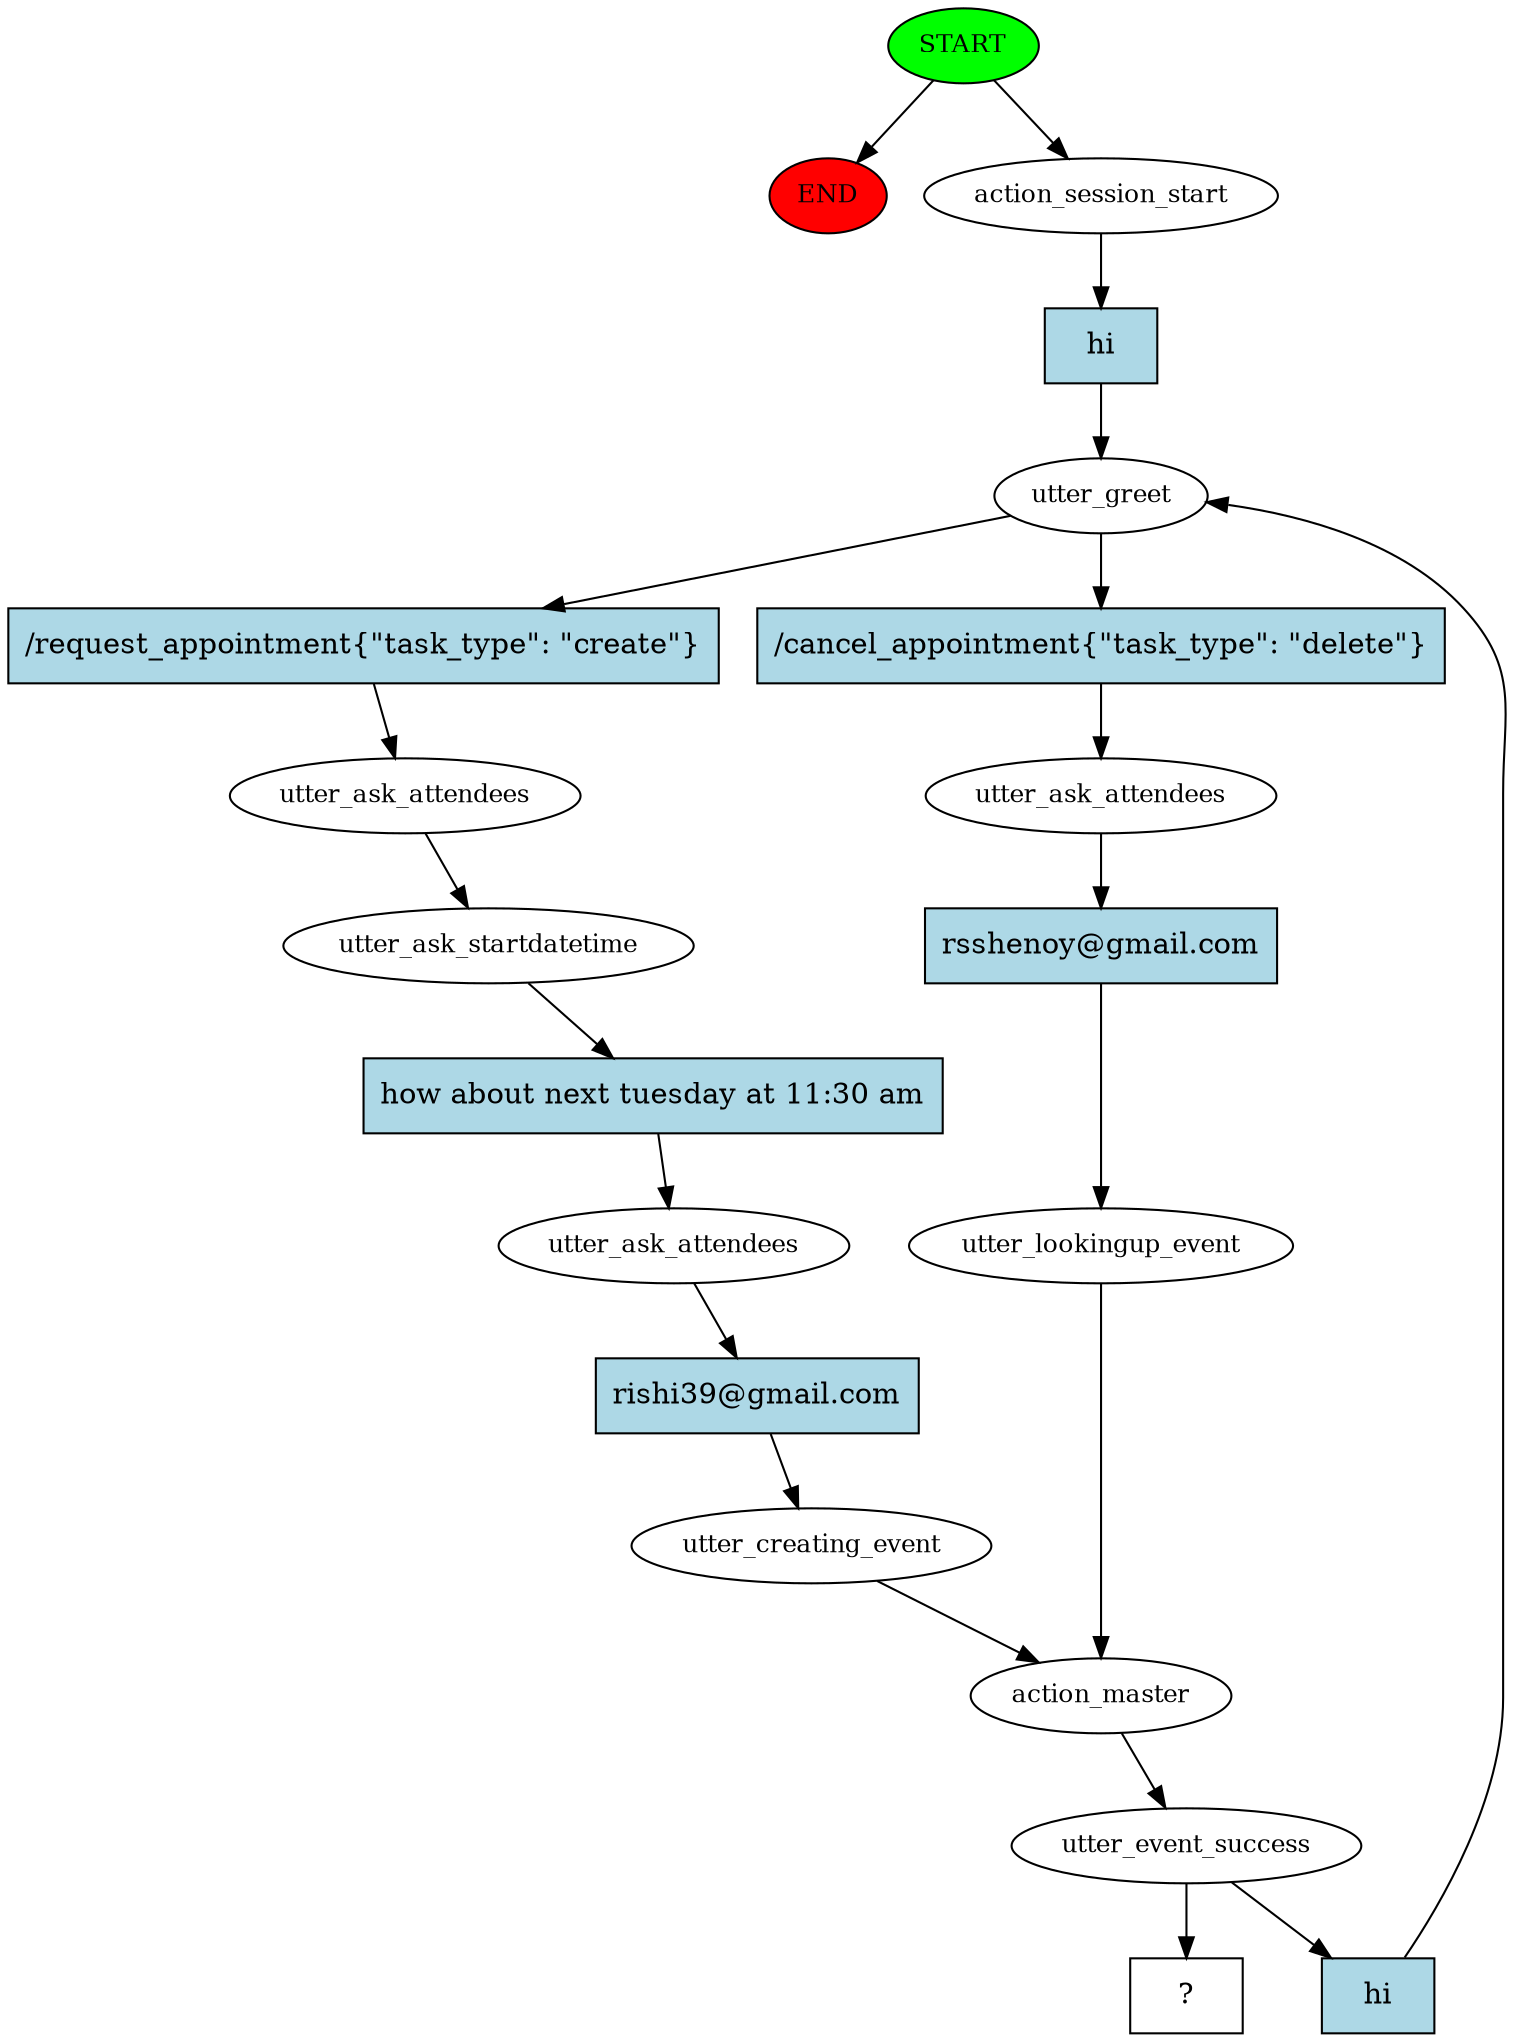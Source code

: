 digraph  {
0 [class="start active", fillcolor=green, fontsize=12, label=START, style=filled];
"-1" [class=end, fillcolor=red, fontsize=12, label=END, style=filled];
1 [class=active, fontsize=12, label=action_session_start];
2 [class=active, fontsize=12, label=utter_greet];
3 [class=active, fontsize=12, label=utter_ask_attendees];
4 [class=active, fontsize=12, label=utter_ask_startdatetime];
5 [class=active, fontsize=12, label=utter_ask_attendees];
6 [class=active, fontsize=12, label=utter_creating_event];
7 [class=active, fontsize=12, label=action_master];
8 [class=active, fontsize=12, label=utter_event_success];
10 [class=active, fontsize=12, label=utter_ask_attendees];
11 [class=active, fontsize=12, label=utter_lookingup_event];
14 [class="intent dashed active", label="  ?  ", shape=rect];
15 [class="intent active", fillcolor=lightblue, label=hi, shape=rect, style=filled];
16 [class="intent active", fillcolor=lightblue, label="/request_appointment{\"task_type\": \"create\"}", shape=rect, style=filled];
17 [class="intent active", fillcolor=lightblue, label="/cancel_appointment{\"task_type\": \"delete\"}", shape=rect, style=filled];
18 [class="intent active", fillcolor=lightblue, label="how about next tuesday at 11:30 am", shape=rect, style=filled];
19 [class="intent active", fillcolor=lightblue, label="rishi39@gmail.com", shape=rect, style=filled];
20 [class="intent active", fillcolor=lightblue, label=hi, shape=rect, style=filled];
21 [class="intent active", fillcolor=lightblue, label="rsshenoy@gmail.com", shape=rect, style=filled];
0 -> "-1"  [class="", key=NONE, label=""];
0 -> 1  [class=active, key=NONE, label=""];
1 -> 15  [class=active, key=0];
2 -> 16  [class=active, key=0];
2 -> 17  [class=active, key=0];
3 -> 4  [class=active, key=NONE, label=""];
4 -> 18  [class=active, key=0];
5 -> 19  [class=active, key=0];
6 -> 7  [class=active, key=NONE, label=""];
7 -> 8  [class=active, key=NONE, label=""];
8 -> 14  [class=active, key=NONE, label=""];
8 -> 20  [class=active, key=0];
10 -> 21  [class=active, key=0];
11 -> 7  [class=active, key=NONE, label=""];
15 -> 2  [class=active, key=0];
16 -> 3  [class=active, key=0];
17 -> 10  [class=active, key=0];
18 -> 5  [class=active, key=0];
19 -> 6  [class=active, key=0];
20 -> 2  [class=active, key=0];
21 -> 11  [class=active, key=0];
}
